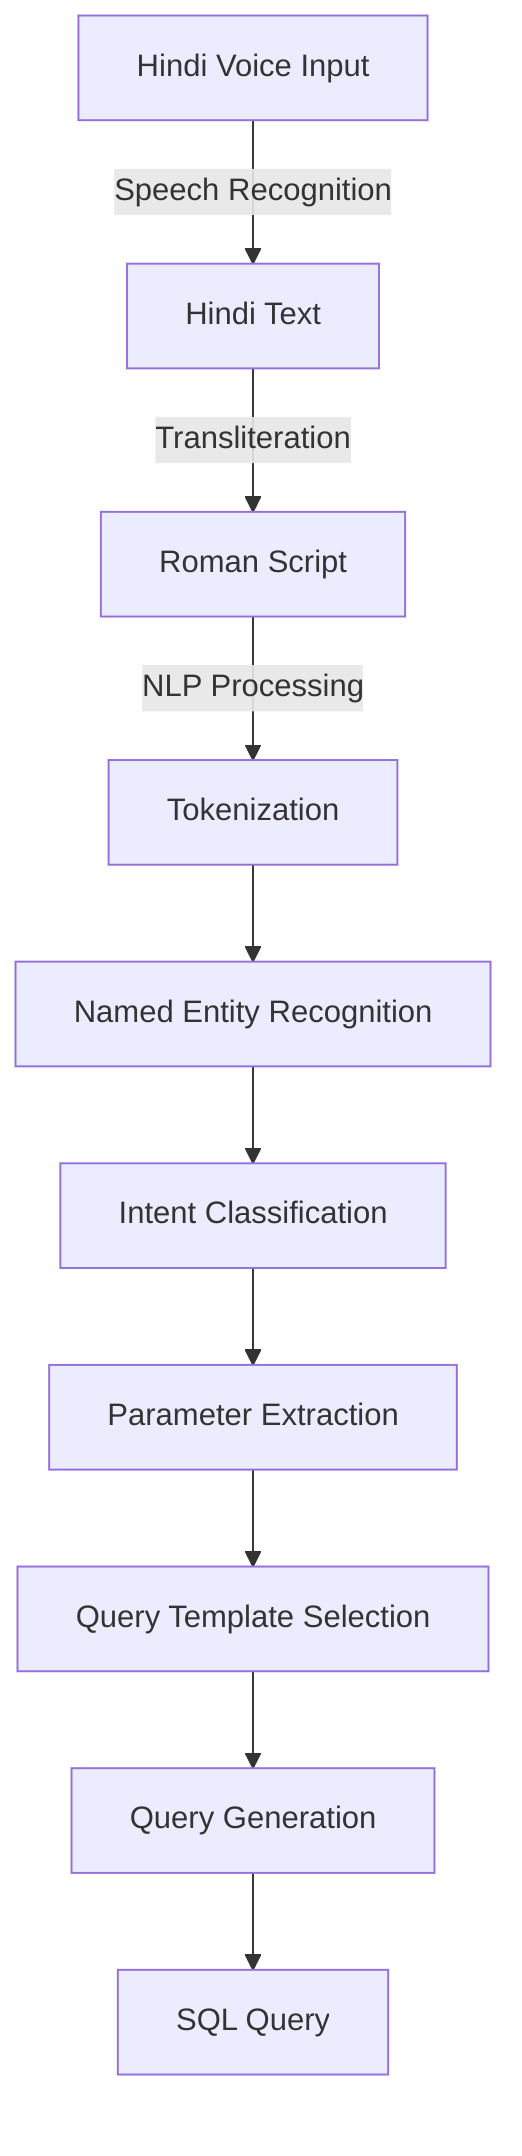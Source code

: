 graph TD
    A[Hindi Voice Input] -->|Speech Recognition| B[Hindi Text]
    B -->|Transliteration| C[Roman Script]
    C -->|NLP Processing| D[Tokenization]
    D --> E[Named Entity Recognition]
    E --> F[Intent Classification]
    F --> G[Parameter Extraction]
    G --> H[Query Template Selection]
    H --> I[Query Generation]
    I --> J[SQL Query]